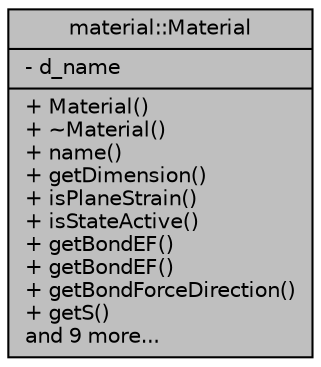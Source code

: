 digraph "material::Material"
{
  edge [fontname="Helvetica",fontsize="10",labelfontname="Helvetica",labelfontsize="10"];
  node [fontname="Helvetica",fontsize="10",shape=record];
  Node5 [label="{material::Material\n|- d_name\l|+ Material()\l+ ~Material()\l+ name()\l+ getDimension()\l+ isPlaneStrain()\l+ isStateActive()\l+ getBondEF()\l+ getBondEF()\l+ getBondForceDirection()\l+ getS()\land 9 more...\l}",height=0.2,width=0.4,color="black", fillcolor="grey75", style="filled", fontcolor="black"];
}
